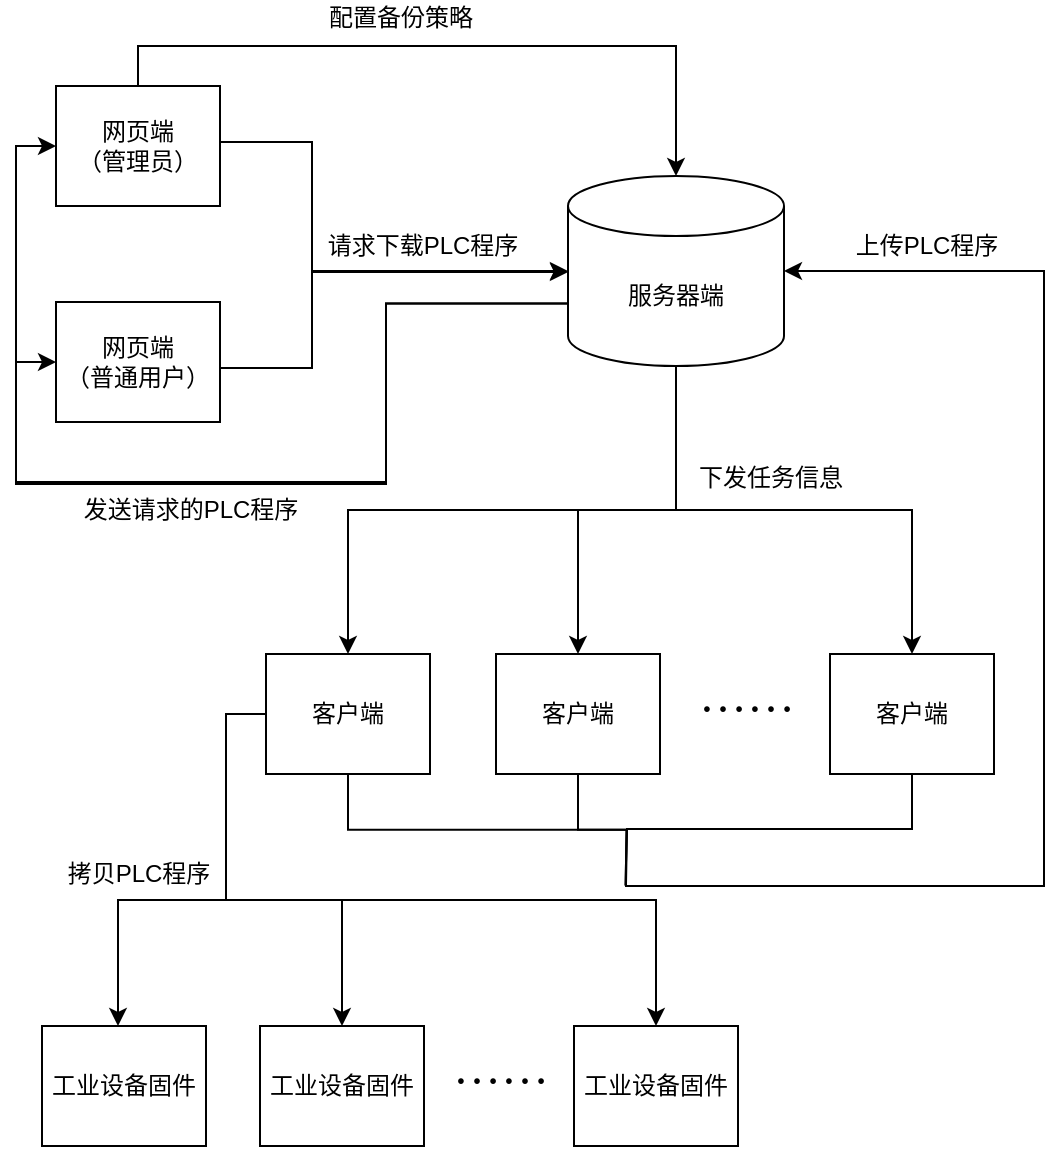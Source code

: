 <mxfile version="16.6.5" type="github">
  <diagram id="_G1xeEsAA8JANmBD5S7e" name="Page-1">
    <mxGraphModel dx="1038" dy="613" grid="0" gridSize="10" guides="1" tooltips="1" connect="1" arrows="1" fold="1" page="1" pageScale="1" pageWidth="827" pageHeight="1169" math="0" shadow="0">
      <root>
        <mxCell id="0" />
        <mxCell id="1" parent="0" />
        <mxCell id="mEooZwxwVVqKLYLNyPsu-7" style="edgeStyle=orthogonalEdgeStyle;rounded=0;orthogonalLoop=1;jettySize=auto;html=1;exitX=1;exitY=0.5;exitDx=0;exitDy=0;entryX=0;entryY=0.5;entryDx=0;entryDy=0;entryPerimeter=0;" edge="1" parent="1" source="mEooZwxwVVqKLYLNyPsu-1" target="mEooZwxwVVqKLYLNyPsu-3">
          <mxGeometry relative="1" as="geometry">
            <Array as="points">
              <mxPoint x="336" y="240" />
              <mxPoint x="382" y="240" />
              <mxPoint x="382" y="305" />
            </Array>
          </mxGeometry>
        </mxCell>
        <mxCell id="mEooZwxwVVqKLYLNyPsu-11" style="edgeStyle=orthogonalEdgeStyle;rounded=0;orthogonalLoop=1;jettySize=auto;html=1;exitX=0.5;exitY=0;exitDx=0;exitDy=0;entryX=0.5;entryY=0;entryDx=0;entryDy=0;entryPerimeter=0;" edge="1" parent="1" source="mEooZwxwVVqKLYLNyPsu-1" target="mEooZwxwVVqKLYLNyPsu-3">
          <mxGeometry relative="1" as="geometry" />
        </mxCell>
        <mxCell id="mEooZwxwVVqKLYLNyPsu-1" value="网页端&lt;br&gt;（管理员）" style="rounded=0;whiteSpace=wrap;html=1;" vertex="1" parent="1">
          <mxGeometry x="254" y="212" width="82" height="60" as="geometry" />
        </mxCell>
        <mxCell id="mEooZwxwVVqKLYLNyPsu-4" style="edgeStyle=orthogonalEdgeStyle;rounded=0;orthogonalLoop=1;jettySize=auto;html=1;exitX=1;exitY=0.5;exitDx=0;exitDy=0;" edge="1" parent="1" source="mEooZwxwVVqKLYLNyPsu-2" target="mEooZwxwVVqKLYLNyPsu-3">
          <mxGeometry relative="1" as="geometry">
            <Array as="points">
              <mxPoint x="336" y="353" />
              <mxPoint x="382" y="353" />
              <mxPoint x="382" y="305" />
            </Array>
          </mxGeometry>
        </mxCell>
        <mxCell id="mEooZwxwVVqKLYLNyPsu-2" value="网页端&lt;br&gt;（普通用户）" style="rounded=0;whiteSpace=wrap;html=1;" vertex="1" parent="1">
          <mxGeometry x="254" y="320" width="82" height="60" as="geometry" />
        </mxCell>
        <mxCell id="mEooZwxwVVqKLYLNyPsu-8" style="edgeStyle=orthogonalEdgeStyle;rounded=0;orthogonalLoop=1;jettySize=auto;html=1;exitX=0;exitY=0;exitDx=0;exitDy=63.75;exitPerimeter=0;entryX=0;entryY=0.5;entryDx=0;entryDy=0;" edge="1" parent="1" source="mEooZwxwVVqKLYLNyPsu-3" target="mEooZwxwVVqKLYLNyPsu-2">
          <mxGeometry relative="1" as="geometry">
            <Array as="points">
              <mxPoint x="419" y="321" />
              <mxPoint x="419" y="410" />
              <mxPoint x="234" y="410" />
              <mxPoint x="234" y="350" />
            </Array>
          </mxGeometry>
        </mxCell>
        <mxCell id="mEooZwxwVVqKLYLNyPsu-9" style="edgeStyle=orthogonalEdgeStyle;rounded=0;orthogonalLoop=1;jettySize=auto;html=1;exitX=0;exitY=0;exitDx=0;exitDy=63.75;exitPerimeter=0;entryX=0;entryY=0.5;entryDx=0;entryDy=0;" edge="1" parent="1" source="mEooZwxwVVqKLYLNyPsu-3" target="mEooZwxwVVqKLYLNyPsu-1">
          <mxGeometry relative="1" as="geometry">
            <Array as="points">
              <mxPoint x="419" y="321" />
              <mxPoint x="419" y="411" />
              <mxPoint x="234" y="411" />
              <mxPoint x="234" y="242" />
            </Array>
          </mxGeometry>
        </mxCell>
        <mxCell id="mEooZwxwVVqKLYLNyPsu-17" style="edgeStyle=orthogonalEdgeStyle;rounded=0;orthogonalLoop=1;jettySize=auto;html=1;exitX=0.5;exitY=1;exitDx=0;exitDy=0;exitPerimeter=0;entryX=0.5;entryY=0;entryDx=0;entryDy=0;fontFamily=Comic Sans MS;fontSize=24;" edge="1" parent="1" source="mEooZwxwVVqKLYLNyPsu-3" target="mEooZwxwVVqKLYLNyPsu-13">
          <mxGeometry relative="1" as="geometry" />
        </mxCell>
        <mxCell id="mEooZwxwVVqKLYLNyPsu-18" style="edgeStyle=orthogonalEdgeStyle;rounded=0;orthogonalLoop=1;jettySize=auto;html=1;exitX=0.5;exitY=1;exitDx=0;exitDy=0;exitPerimeter=0;fontFamily=Comic Sans MS;fontSize=24;" edge="1" parent="1" source="mEooZwxwVVqKLYLNyPsu-3" target="mEooZwxwVVqKLYLNyPsu-14">
          <mxGeometry relative="1" as="geometry" />
        </mxCell>
        <mxCell id="mEooZwxwVVqKLYLNyPsu-19" style="edgeStyle=orthogonalEdgeStyle;rounded=0;orthogonalLoop=1;jettySize=auto;html=1;exitX=0.5;exitY=1;exitDx=0;exitDy=0;exitPerimeter=0;fontFamily=Comic Sans MS;fontSize=24;" edge="1" parent="1" source="mEooZwxwVVqKLYLNyPsu-3" target="mEooZwxwVVqKLYLNyPsu-15">
          <mxGeometry relative="1" as="geometry" />
        </mxCell>
        <mxCell id="mEooZwxwVVqKLYLNyPsu-3" value="服务器端" style="shape=cylinder3;whiteSpace=wrap;html=1;boundedLbl=1;backgroundOutline=1;size=15;" vertex="1" parent="1">
          <mxGeometry x="510" y="257" width="108" height="95" as="geometry" />
        </mxCell>
        <mxCell id="mEooZwxwVVqKLYLNyPsu-6" value="请求下载PLC程序" style="text;html=1;resizable=0;autosize=1;align=center;verticalAlign=middle;points=[];fillColor=none;strokeColor=none;rounded=0;" vertex="1" parent="1">
          <mxGeometry x="384" y="283" width="105" height="18" as="geometry" />
        </mxCell>
        <mxCell id="mEooZwxwVVqKLYLNyPsu-10" value="发送请求的PLC程序" style="text;html=1;resizable=0;autosize=1;align=center;verticalAlign=middle;points=[];fillColor=none;strokeColor=none;rounded=0;" vertex="1" parent="1">
          <mxGeometry x="262" y="415" width="117" height="18" as="geometry" />
        </mxCell>
        <mxCell id="mEooZwxwVVqKLYLNyPsu-12" value="配置备份策略" style="text;html=1;resizable=0;autosize=1;align=center;verticalAlign=middle;points=[];fillColor=none;strokeColor=none;rounded=0;" vertex="1" parent="1">
          <mxGeometry x="385" y="169" width="82" height="18" as="geometry" />
        </mxCell>
        <mxCell id="mEooZwxwVVqKLYLNyPsu-28" style="edgeStyle=orthogonalEdgeStyle;rounded=0;orthogonalLoop=1;jettySize=auto;html=1;exitX=0.5;exitY=1;exitDx=0;exitDy=0;fontFamily=Comic Sans MS;fontSize=24;endArrow=none;endFill=0;elbow=vertical;" edge="1" parent="1" source="mEooZwxwVVqKLYLNyPsu-13">
          <mxGeometry relative="1" as="geometry">
            <mxPoint x="538.8" y="611.8" as="targetPoint" />
          </mxGeometry>
        </mxCell>
        <mxCell id="mEooZwxwVVqKLYLNyPsu-41" style="edgeStyle=orthogonalEdgeStyle;rounded=0;orthogonalLoop=1;jettySize=auto;html=1;exitX=0;exitY=0.5;exitDx=0;exitDy=0;fontFamily=Comic Sans MS;fontSize=24;endArrow=classic;endFill=1;elbow=vertical;" edge="1" parent="1" source="mEooZwxwVVqKLYLNyPsu-13" target="mEooZwxwVVqKLYLNyPsu-37">
          <mxGeometry relative="1" as="geometry">
            <Array as="points">
              <mxPoint x="339" y="526" />
              <mxPoint x="339" y="619" />
              <mxPoint x="285" y="619" />
            </Array>
          </mxGeometry>
        </mxCell>
        <mxCell id="mEooZwxwVVqKLYLNyPsu-42" style="edgeStyle=orthogonalEdgeStyle;rounded=0;orthogonalLoop=1;jettySize=auto;html=1;exitX=0;exitY=0.5;exitDx=0;exitDy=0;entryX=0.5;entryY=0;entryDx=0;entryDy=0;fontFamily=Comic Sans MS;fontSize=24;endArrow=classic;endFill=1;elbow=vertical;" edge="1" parent="1" source="mEooZwxwVVqKLYLNyPsu-13" target="mEooZwxwVVqKLYLNyPsu-38">
          <mxGeometry relative="1" as="geometry" />
        </mxCell>
        <mxCell id="mEooZwxwVVqKLYLNyPsu-43" style="edgeStyle=orthogonalEdgeStyle;rounded=0;orthogonalLoop=1;jettySize=auto;html=1;exitX=0;exitY=0.5;exitDx=0;exitDy=0;fontFamily=Comic Sans MS;fontSize=24;endArrow=classic;endFill=1;elbow=vertical;" edge="1" parent="1" source="mEooZwxwVVqKLYLNyPsu-13" target="mEooZwxwVVqKLYLNyPsu-39">
          <mxGeometry relative="1" as="geometry" />
        </mxCell>
        <mxCell id="mEooZwxwVVqKLYLNyPsu-13" value="客户端" style="rounded=0;whiteSpace=wrap;html=1;" vertex="1" parent="1">
          <mxGeometry x="359" y="496" width="82" height="60" as="geometry" />
        </mxCell>
        <mxCell id="mEooZwxwVVqKLYLNyPsu-29" style="edgeStyle=orthogonalEdgeStyle;rounded=0;orthogonalLoop=1;jettySize=auto;html=1;exitX=0.5;exitY=1;exitDx=0;exitDy=0;fontFamily=Comic Sans MS;fontSize=24;endArrow=none;endFill=0;elbow=vertical;" edge="1" parent="1" source="mEooZwxwVVqKLYLNyPsu-14">
          <mxGeometry relative="1" as="geometry">
            <mxPoint x="538.8" y="611.8" as="targetPoint" />
          </mxGeometry>
        </mxCell>
        <mxCell id="mEooZwxwVVqKLYLNyPsu-14" value="客户端" style="rounded=0;whiteSpace=wrap;html=1;" vertex="1" parent="1">
          <mxGeometry x="474" y="496" width="82" height="60" as="geometry" />
        </mxCell>
        <mxCell id="mEooZwxwVVqKLYLNyPsu-30" style="edgeStyle=orthogonalEdgeStyle;rounded=0;orthogonalLoop=1;jettySize=auto;html=1;exitX=0.5;exitY=1;exitDx=0;exitDy=0;fontFamily=Comic Sans MS;fontSize=24;endArrow=none;endFill=0;elbow=vertical;" edge="1" parent="1" source="mEooZwxwVVqKLYLNyPsu-15">
          <mxGeometry relative="1" as="geometry">
            <mxPoint x="539" y="611" as="targetPoint" />
          </mxGeometry>
        </mxCell>
        <mxCell id="mEooZwxwVVqKLYLNyPsu-15" value="客户端" style="rounded=0;whiteSpace=wrap;html=1;" vertex="1" parent="1">
          <mxGeometry x="641" y="496" width="82" height="60" as="geometry" />
        </mxCell>
        <mxCell id="mEooZwxwVVqKLYLNyPsu-16" value="&lt;font face=&quot;Comic Sans MS&quot; style=&quot;font-size: 24px&quot;&gt;……&lt;/font&gt;" style="text;html=1;resizable=0;autosize=1;align=center;verticalAlign=middle;points=[];fillColor=none;strokeColor=none;rounded=0;" vertex="1" parent="1">
          <mxGeometry x="577" y="505" width="43" height="23" as="geometry" />
        </mxCell>
        <mxCell id="mEooZwxwVVqKLYLNyPsu-32" style="edgeStyle=orthogonalEdgeStyle;rounded=0;orthogonalLoop=1;jettySize=auto;html=1;exitX=0.5;exitY=0;exitDx=0;exitDy=0;entryX=1;entryY=0.5;entryDx=0;entryDy=0;entryPerimeter=0;fontFamily=Comic Sans MS;fontSize=24;endArrow=classic;endFill=1;elbow=vertical;" edge="1" parent="1" target="mEooZwxwVVqKLYLNyPsu-3">
          <mxGeometry relative="1" as="geometry">
            <mxPoint x="539" y="610" as="sourcePoint" />
            <Array as="points">
              <mxPoint x="539" y="612" />
              <mxPoint x="748" y="612" />
              <mxPoint x="748" y="305" />
            </Array>
          </mxGeometry>
        </mxCell>
        <mxCell id="mEooZwxwVVqKLYLNyPsu-34" value="下发任务信息" style="text;html=1;resizable=0;autosize=1;align=center;verticalAlign=middle;points=[];fillColor=none;strokeColor=none;rounded=0;" vertex="1" parent="1">
          <mxGeometry x="570" y="399" width="82" height="18" as="geometry" />
        </mxCell>
        <mxCell id="mEooZwxwVVqKLYLNyPsu-36" value="上传PLC程序" style="text;html=1;resizable=0;autosize=1;align=center;verticalAlign=middle;points=[];fillColor=none;strokeColor=none;rounded=0;" vertex="1" parent="1">
          <mxGeometry x="648" y="283" width="81" height="18" as="geometry" />
        </mxCell>
        <mxCell id="mEooZwxwVVqKLYLNyPsu-37" value="工业设备固件" style="rounded=0;whiteSpace=wrap;html=1;" vertex="1" parent="1">
          <mxGeometry x="247" y="682" width="82" height="60" as="geometry" />
        </mxCell>
        <mxCell id="mEooZwxwVVqKLYLNyPsu-38" value="工业设备固件" style="rounded=0;whiteSpace=wrap;html=1;" vertex="1" parent="1">
          <mxGeometry x="356" y="682" width="82" height="60" as="geometry" />
        </mxCell>
        <mxCell id="mEooZwxwVVqKLYLNyPsu-39" value="工业设备固件" style="rounded=0;whiteSpace=wrap;html=1;" vertex="1" parent="1">
          <mxGeometry x="513" y="682" width="82" height="60" as="geometry" />
        </mxCell>
        <mxCell id="mEooZwxwVVqKLYLNyPsu-40" value="&lt;font face=&quot;Comic Sans MS&quot; style=&quot;font-size: 24px&quot;&gt;……&lt;/font&gt;" style="text;html=1;resizable=0;autosize=1;align=center;verticalAlign=middle;points=[];fillColor=none;strokeColor=none;rounded=0;" vertex="1" parent="1">
          <mxGeometry x="454" y="691" width="43" height="23" as="geometry" />
        </mxCell>
        <mxCell id="mEooZwxwVVqKLYLNyPsu-44" value="拷贝PLC程序" style="text;html=1;resizable=0;autosize=1;align=center;verticalAlign=middle;points=[];fillColor=none;strokeColor=none;rounded=0;" vertex="1" parent="1">
          <mxGeometry x="254" y="597" width="81" height="18" as="geometry" />
        </mxCell>
      </root>
    </mxGraphModel>
  </diagram>
</mxfile>
